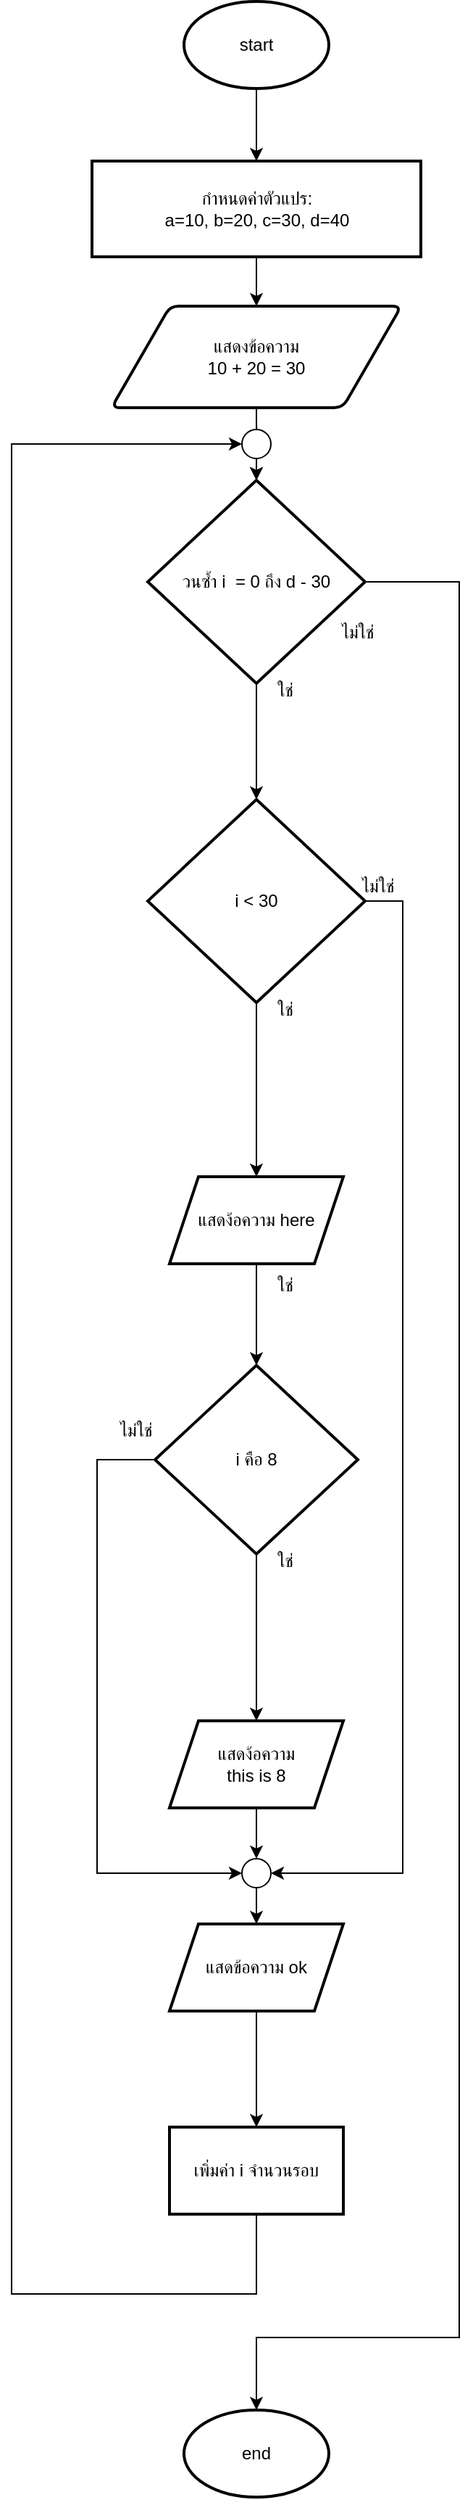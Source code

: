 <mxfile version="24.9.0">
  <diagram name="Page-1" id="z8SCNefCMK0FtTpeHOKZ">
    <mxGraphModel dx="1379" dy="729" grid="1" gridSize="10" guides="1" tooltips="1" connect="1" arrows="1" fold="1" page="1" pageScale="1" pageWidth="850" pageHeight="1100" math="0" shadow="0">
      <root>
        <mxCell id="0" />
        <mxCell id="1" parent="0" />
        <mxCell id="tkI3_jQ146dKknzynZfg-27" value="" style="edgeStyle=orthogonalEdgeStyle;rounded=0;orthogonalLoop=1;jettySize=auto;html=1;" edge="1" parent="1" source="tkI3_jQ146dKknzynZfg-25" target="tkI3_jQ146dKknzynZfg-26">
          <mxGeometry relative="1" as="geometry" />
        </mxCell>
        <mxCell id="tkI3_jQ146dKknzynZfg-25" value="start" style="strokeWidth=2;html=1;shape=mxgraph.flowchart.start_1;whiteSpace=wrap;" vertex="1" parent="1">
          <mxGeometry x="359" y="60" width="100" height="60" as="geometry" />
        </mxCell>
        <mxCell id="tkI3_jQ146dKknzynZfg-33" value="" style="edgeStyle=orthogonalEdgeStyle;rounded=0;orthogonalLoop=1;jettySize=auto;html=1;" edge="1" parent="1" source="tkI3_jQ146dKknzynZfg-26" target="tkI3_jQ146dKknzynZfg-32">
          <mxGeometry relative="1" as="geometry" />
        </mxCell>
        <mxCell id="tkI3_jQ146dKknzynZfg-26" value="กำหนดค่าตัวแปร:&#xa;a=10, b=20, c=30, d=40" style="whiteSpace=wrap;strokeWidth=2;" vertex="1" parent="1">
          <mxGeometry x="295.5" y="170" width="227" height="66" as="geometry" />
        </mxCell>
        <mxCell id="tkI3_jQ146dKknzynZfg-35" value="" style="edgeStyle=orthogonalEdgeStyle;rounded=0;orthogonalLoop=1;jettySize=auto;html=1;" edge="1" parent="1" source="tkI3_jQ146dKknzynZfg-32" target="tkI3_jQ146dKknzynZfg-34">
          <mxGeometry relative="1" as="geometry" />
        </mxCell>
        <mxCell id="tkI3_jQ146dKknzynZfg-62" value="" style="edgeStyle=orthogonalEdgeStyle;rounded=0;orthogonalLoop=1;jettySize=auto;html=1;" edge="1" parent="1" source="tkI3_jQ146dKknzynZfg-63" target="tkI3_jQ146dKknzynZfg-34">
          <mxGeometry relative="1" as="geometry" />
        </mxCell>
        <mxCell id="tkI3_jQ146dKknzynZfg-32" value="แสดงข้อความ&lt;div&gt;10 + 20 = 30&lt;/div&gt;" style="shape=parallelogram;html=1;strokeWidth=2;perimeter=parallelogramPerimeter;whiteSpace=wrap;rounded=1;arcSize=12;size=0.202;" vertex="1" parent="1">
          <mxGeometry x="309" y="270" width="200" height="70" as="geometry" />
        </mxCell>
        <mxCell id="tkI3_jQ146dKknzynZfg-37" value="" style="edgeStyle=orthogonalEdgeStyle;rounded=0;orthogonalLoop=1;jettySize=auto;html=1;" edge="1" parent="1" source="tkI3_jQ146dKknzynZfg-34" target="tkI3_jQ146dKknzynZfg-36">
          <mxGeometry relative="1" as="geometry" />
        </mxCell>
        <mxCell id="tkI3_jQ146dKknzynZfg-65" style="edgeStyle=orthogonalEdgeStyle;rounded=0;orthogonalLoop=1;jettySize=auto;html=1;entryX=0.5;entryY=0;entryDx=0;entryDy=0;entryPerimeter=0;" edge="1" parent="1" source="tkI3_jQ146dKknzynZfg-34" target="tkI3_jQ146dKknzynZfg-66">
          <mxGeometry relative="1" as="geometry">
            <mxPoint x="539" y="1730" as="targetPoint" />
            <Array as="points">
              <mxPoint x="549" y="460" />
              <mxPoint x="549" y="1670" />
              <mxPoint x="409" y="1670" />
            </Array>
          </mxGeometry>
        </mxCell>
        <mxCell id="tkI3_jQ146dKknzynZfg-34" value="วนซ้ำ i&amp;nbsp; = 0 ถึง d - 30" style="strokeWidth=2;html=1;shape=mxgraph.flowchart.decision;whiteSpace=wrap;" vertex="1" parent="1">
          <mxGeometry x="334" y="390" width="150" height="140" as="geometry" />
        </mxCell>
        <mxCell id="tkI3_jQ146dKknzynZfg-42" value="" style="edgeStyle=orthogonalEdgeStyle;rounded=0;orthogonalLoop=1;jettySize=auto;html=1;" edge="1" parent="1" source="tkI3_jQ146dKknzynZfg-36" target="tkI3_jQ146dKknzynZfg-41">
          <mxGeometry relative="1" as="geometry" />
        </mxCell>
        <mxCell id="tkI3_jQ146dKknzynZfg-54" style="edgeStyle=orthogonalEdgeStyle;rounded=0;orthogonalLoop=1;jettySize=auto;html=1;exitX=1;exitY=0.5;exitDx=0;exitDy=0;exitPerimeter=0;entryX=1;entryY=0.5;entryDx=0;entryDy=0;entryPerimeter=0;" edge="1" parent="1" source="tkI3_jQ146dKknzynZfg-36" target="tkI3_jQ146dKknzynZfg-55">
          <mxGeometry relative="1" as="geometry">
            <mxPoint x="429" y="1350" as="targetPoint" />
            <mxPoint x="484" y="668" as="sourcePoint" />
            <Array as="points">
              <mxPoint x="510" y="680" />
              <mxPoint x="510" y="1350" />
            </Array>
          </mxGeometry>
        </mxCell>
        <mxCell id="tkI3_jQ146dKknzynZfg-36" value="i &amp;lt; 30" style="strokeWidth=2;html=1;shape=mxgraph.flowchart.decision;whiteSpace=wrap;" vertex="1" parent="1">
          <mxGeometry x="334" y="610" width="150" height="140" as="geometry" />
        </mxCell>
        <mxCell id="tkI3_jQ146dKknzynZfg-39" value="ใช่" style="text;html=1;align=center;verticalAlign=middle;whiteSpace=wrap;rounded=0;" vertex="1" parent="1">
          <mxGeometry x="399" y="520" width="60" height="30" as="geometry" />
        </mxCell>
        <mxCell id="tkI3_jQ146dKknzynZfg-40" value="ไม่ใช่" style="text;html=1;align=center;verticalAlign=middle;whiteSpace=wrap;rounded=0;" vertex="1" parent="1">
          <mxGeometry x="449" y="480" width="60" height="30" as="geometry" />
        </mxCell>
        <mxCell id="tkI3_jQ146dKknzynZfg-45" value="" style="edgeStyle=orthogonalEdgeStyle;rounded=0;orthogonalLoop=1;jettySize=auto;html=1;" edge="1" parent="1" source="tkI3_jQ146dKknzynZfg-41" target="tkI3_jQ146dKknzynZfg-44">
          <mxGeometry relative="1" as="geometry" />
        </mxCell>
        <mxCell id="tkI3_jQ146dKknzynZfg-41" value="แสดง้อความ here" style="shape=parallelogram;perimeter=parallelogramPerimeter;whiteSpace=wrap;html=1;fixedSize=1;strokeWidth=2;" vertex="1" parent="1">
          <mxGeometry x="349" y="870" width="120" height="60" as="geometry" />
        </mxCell>
        <mxCell id="tkI3_jQ146dKknzynZfg-43" value="ใช่" style="text;html=1;align=center;verticalAlign=middle;whiteSpace=wrap;rounded=0;" vertex="1" parent="1">
          <mxGeometry x="399" y="740" width="60" height="30" as="geometry" />
        </mxCell>
        <mxCell id="tkI3_jQ146dKknzynZfg-47" value="" style="edgeStyle=orthogonalEdgeStyle;rounded=0;orthogonalLoop=1;jettySize=auto;html=1;" edge="1" parent="1" source="tkI3_jQ146dKknzynZfg-44" target="tkI3_jQ146dKknzynZfg-46">
          <mxGeometry relative="1" as="geometry" />
        </mxCell>
        <mxCell id="tkI3_jQ146dKknzynZfg-52" style="edgeStyle=orthogonalEdgeStyle;rounded=0;orthogonalLoop=1;jettySize=auto;html=1;entryX=0;entryY=0.5;entryDx=0;entryDy=0;entryPerimeter=0;" edge="1" parent="1" source="tkI3_jQ146dKknzynZfg-44" target="tkI3_jQ146dKknzynZfg-55">
          <mxGeometry relative="1" as="geometry">
            <mxPoint x="389" y="1350" as="targetPoint" />
            <Array as="points">
              <mxPoint x="299" y="1065" />
              <mxPoint x="299" y="1350" />
            </Array>
          </mxGeometry>
        </mxCell>
        <mxCell id="tkI3_jQ146dKknzynZfg-44" value="i คือ 8" style="rhombus;whiteSpace=wrap;html=1;strokeWidth=2;" vertex="1" parent="1">
          <mxGeometry x="339" y="1000" width="140" height="130" as="geometry" />
        </mxCell>
        <mxCell id="tkI3_jQ146dKknzynZfg-51" value="" style="edgeStyle=orthogonalEdgeStyle;rounded=0;orthogonalLoop=1;jettySize=auto;html=1;" edge="1" parent="1" source="tkI3_jQ146dKknzynZfg-55" target="tkI3_jQ146dKknzynZfg-50">
          <mxGeometry relative="1" as="geometry" />
        </mxCell>
        <mxCell id="tkI3_jQ146dKknzynZfg-46" value="แสดง้อความ&lt;div&gt;this is 8&lt;/div&gt;" style="shape=parallelogram;perimeter=parallelogramPerimeter;whiteSpace=wrap;html=1;fixedSize=1;strokeWidth=2;" vertex="1" parent="1">
          <mxGeometry x="349" y="1245" width="120" height="60" as="geometry" />
        </mxCell>
        <mxCell id="tkI3_jQ146dKknzynZfg-48" value="ใช่" style="text;html=1;align=center;verticalAlign=middle;whiteSpace=wrap;rounded=0;" vertex="1" parent="1">
          <mxGeometry x="399" y="930" width="60" height="30" as="geometry" />
        </mxCell>
        <mxCell id="tkI3_jQ146dKknzynZfg-49" value="ใช่" style="text;html=1;align=center;verticalAlign=middle;whiteSpace=wrap;rounded=0;" vertex="1" parent="1">
          <mxGeometry x="399" y="1120" width="60" height="30" as="geometry" />
        </mxCell>
        <mxCell id="tkI3_jQ146dKknzynZfg-60" value="" style="edgeStyle=orthogonalEdgeStyle;rounded=0;orthogonalLoop=1;jettySize=auto;html=1;" edge="1" parent="1" source="tkI3_jQ146dKknzynZfg-50" target="tkI3_jQ146dKknzynZfg-59">
          <mxGeometry relative="1" as="geometry" />
        </mxCell>
        <mxCell id="tkI3_jQ146dKknzynZfg-50" value="แสดข้อความ ok" style="shape=parallelogram;perimeter=parallelogramPerimeter;whiteSpace=wrap;html=1;fixedSize=1;strokeWidth=2;" vertex="1" parent="1">
          <mxGeometry x="349" y="1385" width="120" height="60" as="geometry" />
        </mxCell>
        <mxCell id="tkI3_jQ146dKknzynZfg-56" value="" style="edgeStyle=orthogonalEdgeStyle;rounded=0;orthogonalLoop=1;jettySize=auto;html=1;" edge="1" parent="1" source="tkI3_jQ146dKknzynZfg-46" target="tkI3_jQ146dKknzynZfg-55">
          <mxGeometry relative="1" as="geometry">
            <mxPoint x="409" y="1305" as="sourcePoint" />
            <mxPoint x="409" y="1385" as="targetPoint" />
          </mxGeometry>
        </mxCell>
        <mxCell id="tkI3_jQ146dKknzynZfg-55" value="" style="verticalLabelPosition=bottom;verticalAlign=top;html=1;shape=mxgraph.flowchart.on-page_reference;" vertex="1" parent="1">
          <mxGeometry x="399" y="1340" width="20" height="20" as="geometry" />
        </mxCell>
        <mxCell id="tkI3_jQ146dKknzynZfg-57" value="ไม่ใช่" style="text;html=1;align=center;verticalAlign=middle;whiteSpace=wrap;rounded=0;" vertex="1" parent="1">
          <mxGeometry x="462.5" y="655" width="60" height="30" as="geometry" />
        </mxCell>
        <mxCell id="tkI3_jQ146dKknzynZfg-58" value="ไม่ใช่" style="text;html=1;align=center;verticalAlign=middle;whiteSpace=wrap;rounded=0;" vertex="1" parent="1">
          <mxGeometry x="295.5" y="1030" width="60" height="30" as="geometry" />
        </mxCell>
        <mxCell id="tkI3_jQ146dKknzynZfg-61" style="edgeStyle=orthogonalEdgeStyle;rounded=0;orthogonalLoop=1;jettySize=auto;html=1;entryX=0;entryY=0.5;entryDx=0;entryDy=0;entryPerimeter=0;" edge="1" parent="1" source="tkI3_jQ146dKknzynZfg-59" target="tkI3_jQ146dKknzynZfg-63">
          <mxGeometry relative="1" as="geometry">
            <mxPoint x="389" y="370" as="targetPoint" />
            <Array as="points">
              <mxPoint x="409" y="1640" />
              <mxPoint x="240" y="1640" />
              <mxPoint x="240" y="365" />
            </Array>
          </mxGeometry>
        </mxCell>
        <mxCell id="tkI3_jQ146dKknzynZfg-59" value="เพิ่มค่า i จำนวนรอบ" style="whiteSpace=wrap;html=1;strokeWidth=2;" vertex="1" parent="1">
          <mxGeometry x="349" y="1525" width="120" height="60" as="geometry" />
        </mxCell>
        <mxCell id="tkI3_jQ146dKknzynZfg-64" value="" style="edgeStyle=orthogonalEdgeStyle;rounded=0;orthogonalLoop=1;jettySize=auto;html=1;" edge="1" parent="1" target="tkI3_jQ146dKknzynZfg-63">
          <mxGeometry relative="1" as="geometry">
            <mxPoint x="409" y="350" as="sourcePoint" />
            <mxPoint x="409" y="390" as="targetPoint" />
          </mxGeometry>
        </mxCell>
        <mxCell id="tkI3_jQ146dKknzynZfg-63" value="" style="verticalLabelPosition=bottom;verticalAlign=top;html=1;shape=mxgraph.flowchart.on-page_reference;" vertex="1" parent="1">
          <mxGeometry x="399" y="355" width="20" height="20" as="geometry" />
        </mxCell>
        <mxCell id="tkI3_jQ146dKknzynZfg-66" value="end" style="strokeWidth=2;html=1;shape=mxgraph.flowchart.start_1;whiteSpace=wrap;" vertex="1" parent="1">
          <mxGeometry x="359" y="1720" width="100" height="60" as="geometry" />
        </mxCell>
      </root>
    </mxGraphModel>
  </diagram>
</mxfile>
